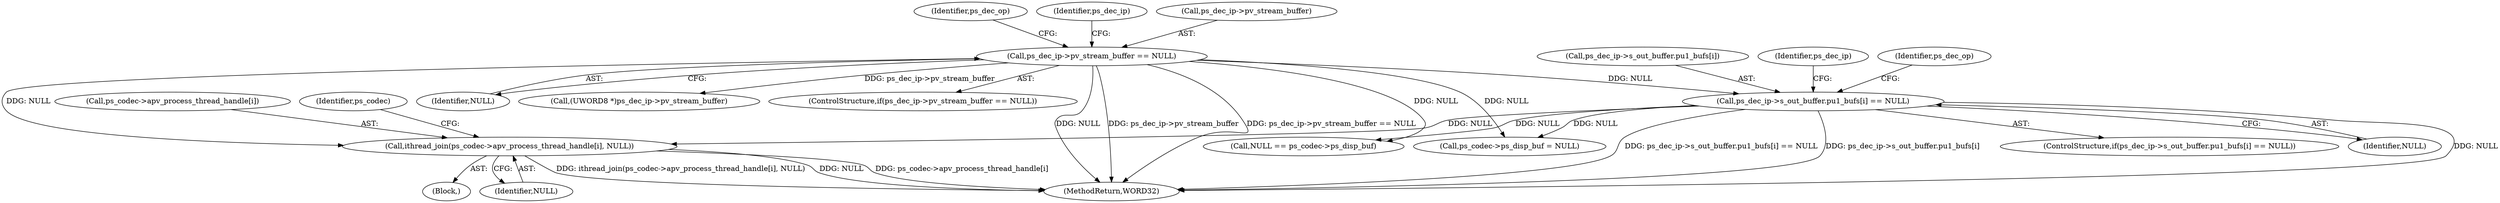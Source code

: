 digraph "0_Android_87fb7909c49e6a4510ba86ace1ffc83459c7e1b9@API" {
"1001799" [label="(Call,ithread_join(ps_codec->apv_process_thread_handle[i], NULL))"];
"1000404" [label="(Call,ps_dec_ip->s_out_buffer.pu1_bufs[i] == NULL)"];
"1000260" [label="(Call,ps_dec_ip->pv_stream_buffer == NULL)"];
"1000403" [label="(ControlStructure,if(ps_dec_ip->s_out_buffer.pu1_bufs[i] == NULL))"];
"1000682" [label="(Call,NULL == ps_codec->ps_disp_buf)"];
"1000264" [label="(Identifier,NULL)"];
"1000268" [label="(Identifier,ps_dec_op)"];
"1000412" [label="(Identifier,NULL)"];
"1001809" [label="(Identifier,ps_codec)"];
"1000283" [label="(Identifier,ps_dec_ip)"];
"1000780" [label="(Call,ps_codec->ps_disp_buf = NULL)"];
"1001918" [label="(MethodReturn,WORD32)"];
"1000758" [label="(Call,(UWORD8 *)ps_dec_ip->pv_stream_buffer)"];
"1001800" [label="(Call,ps_codec->apv_process_thread_handle[i])"];
"1000404" [label="(Call,ps_dec_ip->s_out_buffer.pu1_bufs[i] == NULL)"];
"1001798" [label="(Block,)"];
"1001805" [label="(Identifier,NULL)"];
"1000260" [label="(Call,ps_dec_ip->pv_stream_buffer == NULL)"];
"1000433" [label="(Identifier,ps_dec_ip)"];
"1000416" [label="(Identifier,ps_dec_op)"];
"1000259" [label="(ControlStructure,if(ps_dec_ip->pv_stream_buffer == NULL))"];
"1000405" [label="(Call,ps_dec_ip->s_out_buffer.pu1_bufs[i])"];
"1000261" [label="(Call,ps_dec_ip->pv_stream_buffer)"];
"1001799" [label="(Call,ithread_join(ps_codec->apv_process_thread_handle[i], NULL))"];
"1001799" -> "1001798"  [label="AST: "];
"1001799" -> "1001805"  [label="CFG: "];
"1001800" -> "1001799"  [label="AST: "];
"1001805" -> "1001799"  [label="AST: "];
"1001809" -> "1001799"  [label="CFG: "];
"1001799" -> "1001918"  [label="DDG: NULL"];
"1001799" -> "1001918"  [label="DDG: ps_codec->apv_process_thread_handle[i]"];
"1001799" -> "1001918"  [label="DDG: ithread_join(ps_codec->apv_process_thread_handle[i], NULL)"];
"1000404" -> "1001799"  [label="DDG: NULL"];
"1000260" -> "1001799"  [label="DDG: NULL"];
"1000404" -> "1000403"  [label="AST: "];
"1000404" -> "1000412"  [label="CFG: "];
"1000405" -> "1000404"  [label="AST: "];
"1000412" -> "1000404"  [label="AST: "];
"1000416" -> "1000404"  [label="CFG: "];
"1000433" -> "1000404"  [label="CFG: "];
"1000404" -> "1001918"  [label="DDG: ps_dec_ip->s_out_buffer.pu1_bufs[i]"];
"1000404" -> "1001918"  [label="DDG: NULL"];
"1000404" -> "1001918"  [label="DDG: ps_dec_ip->s_out_buffer.pu1_bufs[i] == NULL"];
"1000260" -> "1000404"  [label="DDG: NULL"];
"1000404" -> "1000682"  [label="DDG: NULL"];
"1000404" -> "1000780"  [label="DDG: NULL"];
"1000260" -> "1000259"  [label="AST: "];
"1000260" -> "1000264"  [label="CFG: "];
"1000261" -> "1000260"  [label="AST: "];
"1000264" -> "1000260"  [label="AST: "];
"1000268" -> "1000260"  [label="CFG: "];
"1000283" -> "1000260"  [label="CFG: "];
"1000260" -> "1001918"  [label="DDG: ps_dec_ip->pv_stream_buffer == NULL"];
"1000260" -> "1001918"  [label="DDG: NULL"];
"1000260" -> "1001918"  [label="DDG: ps_dec_ip->pv_stream_buffer"];
"1000260" -> "1000682"  [label="DDG: NULL"];
"1000260" -> "1000758"  [label="DDG: ps_dec_ip->pv_stream_buffer"];
"1000260" -> "1000780"  [label="DDG: NULL"];
}
